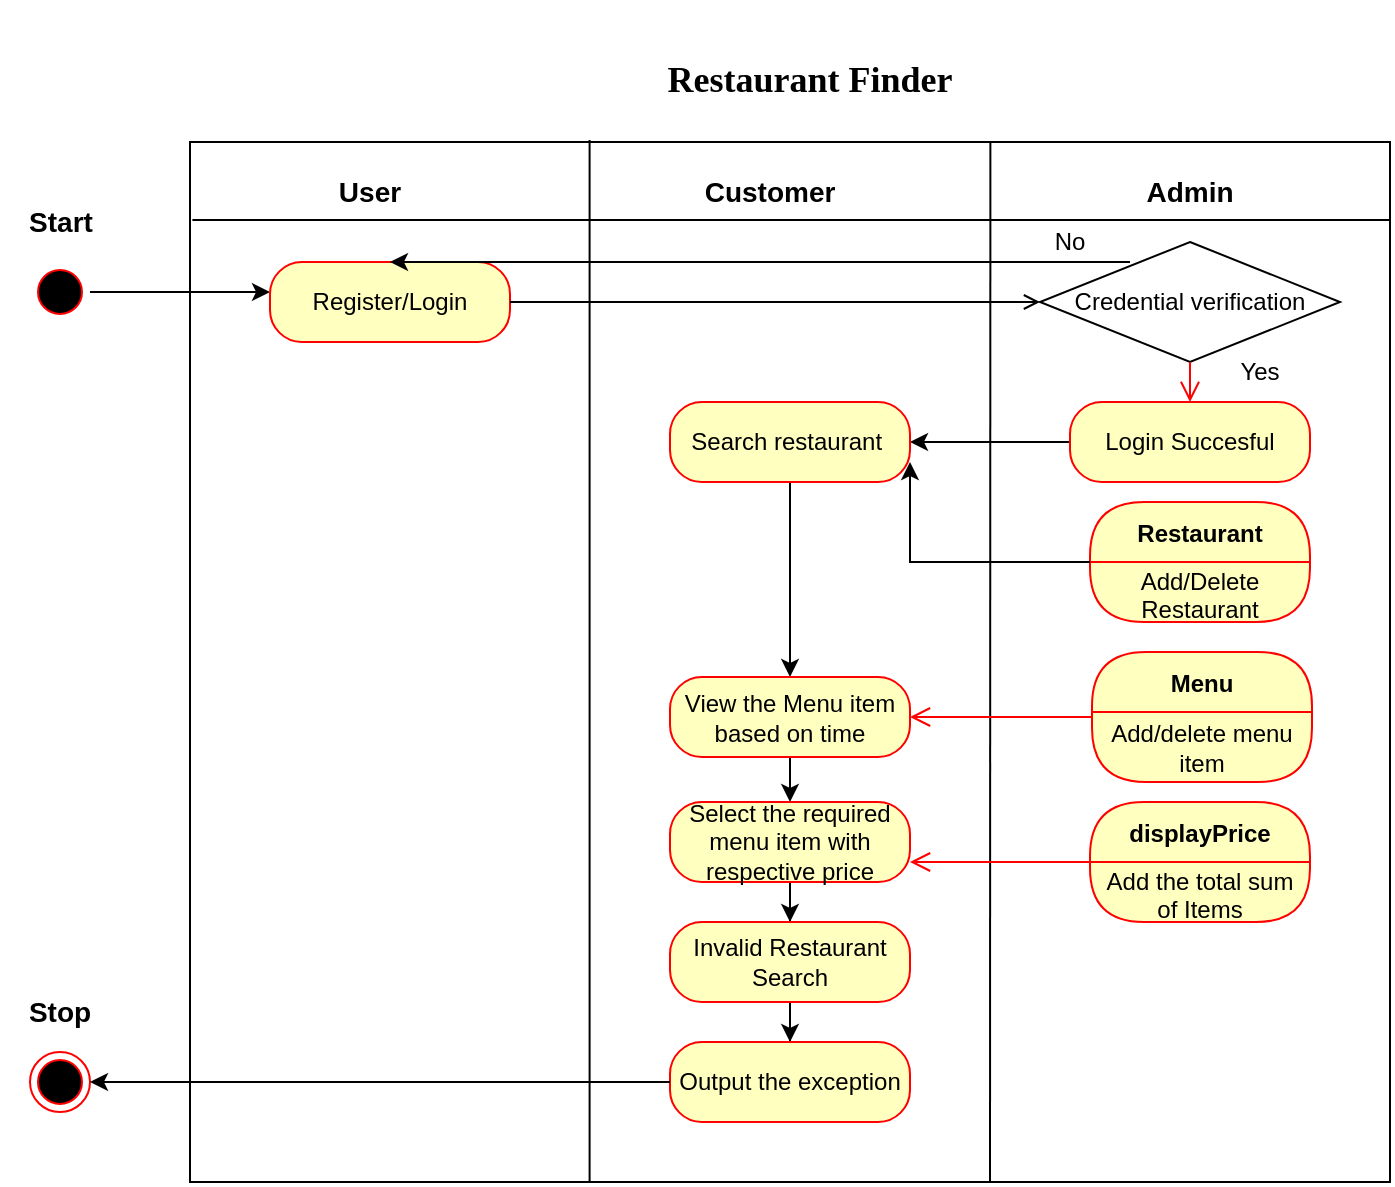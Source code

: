 <mxfile version="15.7.2" type="github">
  <diagram id="BaHrNxYRPVGOxOnhdPIV" name="Page-1">
    <mxGraphModel dx="868" dy="450" grid="1" gridSize="10" guides="1" tooltips="1" connect="1" arrows="1" fold="1" page="1" pageScale="1" pageWidth="850" pageHeight="1100" math="0" shadow="0">
      <root>
        <mxCell id="0" />
        <mxCell id="1" parent="0" />
        <mxCell id="sA6cSm8eI7CGQmD-1CtN-15" value="" style="rounded=0;whiteSpace=wrap;html=1;" vertex="1" parent="1">
          <mxGeometry x="120" y="320" width="600" height="520" as="geometry" />
        </mxCell>
        <mxCell id="sA6cSm8eI7CGQmD-1CtN-18" value="" style="endArrow=none;html=1;rounded=0;exitX=0.002;exitY=0.075;exitDx=0;exitDy=0;exitPerimeter=0;" edge="1" parent="1" source="sA6cSm8eI7CGQmD-1CtN-15">
          <mxGeometry width="50" height="50" relative="1" as="geometry">
            <mxPoint x="400" y="480" as="sourcePoint" />
            <mxPoint x="720" y="359" as="targetPoint" />
          </mxGeometry>
        </mxCell>
        <mxCell id="sA6cSm8eI7CGQmD-1CtN-20" value="" style="endArrow=none;html=1;rounded=0;entryX=0.667;entryY=0;entryDx=0;entryDy=0;entryPerimeter=0;" edge="1" parent="1" target="sA6cSm8eI7CGQmD-1CtN-15">
          <mxGeometry width="50" height="50" relative="1" as="geometry">
            <mxPoint x="520" y="840" as="sourcePoint" />
            <mxPoint x="470" y="450" as="targetPoint" />
          </mxGeometry>
        </mxCell>
        <mxCell id="sA6cSm8eI7CGQmD-1CtN-21" value="" style="endArrow=none;html=1;rounded=0;entryX=0.333;entryY=-0.002;entryDx=0;entryDy=0;entryPerimeter=0;exitX=0.333;exitY=1;exitDx=0;exitDy=0;exitPerimeter=0;" edge="1" parent="1" source="sA6cSm8eI7CGQmD-1CtN-15" target="sA6cSm8eI7CGQmD-1CtN-15">
          <mxGeometry width="50" height="50" relative="1" as="geometry">
            <mxPoint x="320" y="810" as="sourcePoint" />
            <mxPoint x="350" y="310" as="targetPoint" />
          </mxGeometry>
        </mxCell>
        <mxCell id="sA6cSm8eI7CGQmD-1CtN-22" value="&lt;font style=&quot;font-size: 14px&quot;&gt;&lt;b&gt;User&lt;/b&gt;&lt;/font&gt;" style="text;html=1;strokeColor=none;fillColor=none;align=center;verticalAlign=middle;whiteSpace=wrap;rounded=0;" vertex="1" parent="1">
          <mxGeometry x="180" y="330" width="60" height="30" as="geometry" />
        </mxCell>
        <mxCell id="sA6cSm8eI7CGQmD-1CtN-23" value="&lt;b&gt;&lt;font style=&quot;font-size: 14px&quot;&gt;Customer&lt;/font&gt;&lt;/b&gt;" style="text;html=1;strokeColor=none;fillColor=none;align=center;verticalAlign=middle;whiteSpace=wrap;rounded=0;" vertex="1" parent="1">
          <mxGeometry x="380" y="330" width="60" height="30" as="geometry" />
        </mxCell>
        <mxCell id="sA6cSm8eI7CGQmD-1CtN-25" value="&lt;b&gt;&lt;font style=&quot;font-size: 14px&quot;&gt;Admin&lt;/font&gt;&lt;/b&gt;" style="text;html=1;strokeColor=none;fillColor=none;align=center;verticalAlign=middle;whiteSpace=wrap;rounded=0;" vertex="1" parent="1">
          <mxGeometry x="590" y="330" width="60" height="30" as="geometry" />
        </mxCell>
        <mxCell id="sA6cSm8eI7CGQmD-1CtN-28" value="" style="ellipse;html=1;shape=startState;fillColor=#000000;strokeColor=#ff0000;" vertex="1" parent="1">
          <mxGeometry x="40" y="380" width="30" height="30" as="geometry" />
        </mxCell>
        <mxCell id="sA6cSm8eI7CGQmD-1CtN-44" value="" style="endArrow=classic;html=1;rounded=0;exitX=1;exitY=0.5;exitDx=0;exitDy=0;entryX=0;entryY=0.5;entryDx=0;entryDy=0;" edge="1" parent="1" source="sA6cSm8eI7CGQmD-1CtN-28">
          <mxGeometry width="50" height="50" relative="1" as="geometry">
            <mxPoint x="400" y="600" as="sourcePoint" />
            <mxPoint x="160" y="395" as="targetPoint" />
          </mxGeometry>
        </mxCell>
        <mxCell id="sA6cSm8eI7CGQmD-1CtN-45" value="&lt;font style=&quot;font-size: 14px&quot;&gt;&lt;b&gt;Start&lt;/b&gt;&lt;/font&gt;" style="text;html=1;align=center;verticalAlign=middle;resizable=0;points=[];autosize=1;strokeColor=none;fillColor=none;" vertex="1" parent="1">
          <mxGeometry x="30" y="350" width="50" height="20" as="geometry" />
        </mxCell>
        <mxCell id="sA6cSm8eI7CGQmD-1CtN-53" value="Register/Login" style="rounded=1;whiteSpace=wrap;html=1;arcSize=40;fontColor=#000000;fillColor=#ffffc0;strokeColor=#ff0000;" vertex="1" parent="1">
          <mxGeometry x="160" y="380" width="120" height="40" as="geometry" />
        </mxCell>
        <mxCell id="sA6cSm8eI7CGQmD-1CtN-60" value="Credential verification" style="rhombus;whiteSpace=wrap;html=1;" vertex="1" parent="1">
          <mxGeometry x="545" y="370" width="150" height="60" as="geometry" />
        </mxCell>
        <mxCell id="sA6cSm8eI7CGQmD-1CtN-61" value="" style="endArrow=open;html=1;rounded=0;align=center;verticalAlign=top;endFill=0;labelBackgroundColor=none;entryX=0;entryY=0.5;entryDx=0;entryDy=0;exitX=1;exitY=0.5;exitDx=0;exitDy=0;" edge="1" parent="1" source="sA6cSm8eI7CGQmD-1CtN-53" target="sA6cSm8eI7CGQmD-1CtN-60">
          <mxGeometry relative="1" as="geometry">
            <mxPoint x="370" y="540" as="sourcePoint" />
            <mxPoint x="530" y="540" as="targetPoint" />
          </mxGeometry>
        </mxCell>
        <mxCell id="sA6cSm8eI7CGQmD-1CtN-64" value="" style="endArrow=classic;html=1;rounded=0;entryX=0.5;entryY=0;entryDx=0;entryDy=0;" edge="1" parent="1" target="sA6cSm8eI7CGQmD-1CtN-53">
          <mxGeometry width="50" height="50" relative="1" as="geometry">
            <mxPoint x="590" y="380" as="sourcePoint" />
            <mxPoint x="470" y="510" as="targetPoint" />
          </mxGeometry>
        </mxCell>
        <mxCell id="sA6cSm8eI7CGQmD-1CtN-69" value="" style="edgeStyle=orthogonalEdgeStyle;html=1;verticalAlign=bottom;endArrow=open;endSize=8;strokeColor=#ff0000;rounded=0;exitX=0.5;exitY=1;exitDx=0;exitDy=0;entryX=0.5;entryY=0;entryDx=0;entryDy=0;" edge="1" source="sA6cSm8eI7CGQmD-1CtN-60" parent="1" target="sA6cSm8eI7CGQmD-1CtN-70">
          <mxGeometry relative="1" as="geometry">
            <mxPoint x="450" y="590" as="targetPoint" />
            <mxPoint x="450" y="530" as="sourcePoint" />
            <Array as="points">
              <mxPoint x="620" y="440" />
              <mxPoint x="620" y="440" />
            </Array>
          </mxGeometry>
        </mxCell>
        <mxCell id="sA6cSm8eI7CGQmD-1CtN-75" value="" style="edgeStyle=orthogonalEdgeStyle;rounded=0;orthogonalLoop=1;jettySize=auto;html=1;" edge="1" parent="1" source="sA6cSm8eI7CGQmD-1CtN-70" target="sA6cSm8eI7CGQmD-1CtN-74">
          <mxGeometry relative="1" as="geometry" />
        </mxCell>
        <mxCell id="sA6cSm8eI7CGQmD-1CtN-70" value="Login Succesful" style="rounded=1;whiteSpace=wrap;html=1;arcSize=40;fontColor=#000000;fillColor=#ffffc0;strokeColor=#ff0000;" vertex="1" parent="1">
          <mxGeometry x="560" y="450" width="120" height="40" as="geometry" />
        </mxCell>
        <mxCell id="sA6cSm8eI7CGQmD-1CtN-72" value="Yes" style="text;html=1;strokeColor=none;fillColor=none;align=center;verticalAlign=middle;whiteSpace=wrap;rounded=0;" vertex="1" parent="1">
          <mxGeometry x="640" y="420" width="30" height="30" as="geometry" />
        </mxCell>
        <mxCell id="sA6cSm8eI7CGQmD-1CtN-73" value="No" style="text;html=1;strokeColor=none;fillColor=none;align=center;verticalAlign=middle;whiteSpace=wrap;rounded=0;" vertex="1" parent="1">
          <mxGeometry x="530" y="370" width="60" as="geometry" />
        </mxCell>
        <mxCell id="sA6cSm8eI7CGQmD-1CtN-77" value="" style="edgeStyle=orthogonalEdgeStyle;rounded=0;orthogonalLoop=1;jettySize=auto;html=1;" edge="1" parent="1" source="sA6cSm8eI7CGQmD-1CtN-74" target="sA6cSm8eI7CGQmD-1CtN-76">
          <mxGeometry relative="1" as="geometry" />
        </mxCell>
        <mxCell id="sA6cSm8eI7CGQmD-1CtN-74" value="Search restaurant&amp;nbsp;" style="rounded=1;whiteSpace=wrap;html=1;arcSize=40;fontColor=#000000;fillColor=#ffffc0;strokeColor=#ff0000;" vertex="1" parent="1">
          <mxGeometry x="360" y="450" width="120" height="40" as="geometry" />
        </mxCell>
        <mxCell id="sA6cSm8eI7CGQmD-1CtN-87" value="" style="edgeStyle=orthogonalEdgeStyle;rounded=0;orthogonalLoop=1;jettySize=auto;html=1;" edge="1" parent="1" source="sA6cSm8eI7CGQmD-1CtN-76" target="sA6cSm8eI7CGQmD-1CtN-86">
          <mxGeometry relative="1" as="geometry" />
        </mxCell>
        <mxCell id="sA6cSm8eI7CGQmD-1CtN-76" value="View the Menu item based on time" style="rounded=1;whiteSpace=wrap;html=1;arcSize=40;fontColor=#000000;fillColor=#ffffc0;strokeColor=#ff0000;" vertex="1" parent="1">
          <mxGeometry x="360" y="587.5" width="120" height="40" as="geometry" />
        </mxCell>
        <mxCell id="sA6cSm8eI7CGQmD-1CtN-78" value="Restaurant" style="swimlane;fontStyle=1;align=center;verticalAlign=middle;childLayout=stackLayout;horizontal=1;startSize=30;horizontalStack=0;resizeParent=0;resizeLast=1;container=0;fontColor=#000000;collapsible=0;rounded=1;arcSize=30;strokeColor=#ff0000;fillColor=#ffffc0;swimlaneFillColor=#ffffc0;dropTarget=0;" vertex="1" parent="1">
          <mxGeometry x="570" y="500" width="110" height="60" as="geometry" />
        </mxCell>
        <mxCell id="sA6cSm8eI7CGQmD-1CtN-79" value="Add/Delete Restaurant" style="text;html=1;strokeColor=none;fillColor=none;align=center;verticalAlign=middle;spacingLeft=4;spacingRight=4;whiteSpace=wrap;overflow=hidden;rotatable=0;fontColor=#000000;" vertex="1" parent="sA6cSm8eI7CGQmD-1CtN-78">
          <mxGeometry y="30" width="110" height="30" as="geometry" />
        </mxCell>
        <mxCell id="sA6cSm8eI7CGQmD-1CtN-81" value="Menu" style="swimlane;fontStyle=1;align=center;verticalAlign=middle;childLayout=stackLayout;horizontal=1;startSize=30;horizontalStack=0;resizeParent=0;resizeLast=1;container=0;fontColor=#000000;collapsible=0;rounded=1;arcSize=30;strokeColor=#ff0000;fillColor=#ffffc0;swimlaneFillColor=#ffffc0;dropTarget=0;" vertex="1" parent="1">
          <mxGeometry x="571" y="575" width="110" height="65" as="geometry" />
        </mxCell>
        <mxCell id="sA6cSm8eI7CGQmD-1CtN-82" value="Add/delete menu item&lt;br&gt;" style="text;html=1;strokeColor=none;fillColor=none;align=center;verticalAlign=middle;spacingLeft=4;spacingRight=4;whiteSpace=wrap;overflow=hidden;rotatable=0;fontColor=#000000;" vertex="1" parent="sA6cSm8eI7CGQmD-1CtN-81">
          <mxGeometry y="30" width="110" height="35" as="geometry" />
        </mxCell>
        <mxCell id="sA6cSm8eI7CGQmD-1CtN-83" value="" style="edgeStyle=orthogonalEdgeStyle;html=1;verticalAlign=bottom;endArrow=open;endSize=8;strokeColor=#ff0000;rounded=0;entryX=1;entryY=0.5;entryDx=0;entryDy=0;" edge="1" source="sA6cSm8eI7CGQmD-1CtN-81" parent="1" target="sA6cSm8eI7CGQmD-1CtN-76">
          <mxGeometry relative="1" as="geometry">
            <mxPoint x="490" y="590" as="targetPoint" />
          </mxGeometry>
        </mxCell>
        <mxCell id="sA6cSm8eI7CGQmD-1CtN-85" style="edgeStyle=orthogonalEdgeStyle;rounded=0;orthogonalLoop=1;jettySize=auto;html=1;exitX=0;exitY=0;exitDx=0;exitDy=0;entryX=1;entryY=0.75;entryDx=0;entryDy=0;" edge="1" parent="1" source="sA6cSm8eI7CGQmD-1CtN-79" target="sA6cSm8eI7CGQmD-1CtN-74">
          <mxGeometry relative="1" as="geometry">
            <Array as="points">
              <mxPoint x="480" y="530" />
            </Array>
          </mxGeometry>
        </mxCell>
        <mxCell id="sA6cSm8eI7CGQmD-1CtN-93" value="" style="edgeStyle=orthogonalEdgeStyle;rounded=0;orthogonalLoop=1;jettySize=auto;html=1;" edge="1" parent="1" source="sA6cSm8eI7CGQmD-1CtN-86" target="sA6cSm8eI7CGQmD-1CtN-92">
          <mxGeometry relative="1" as="geometry" />
        </mxCell>
        <mxCell id="sA6cSm8eI7CGQmD-1CtN-86" value="Select the required menu item with respective price" style="rounded=1;whiteSpace=wrap;html=1;arcSize=40;fontColor=#000000;fillColor=#ffffc0;strokeColor=#ff0000;" vertex="1" parent="1">
          <mxGeometry x="360" y="650" width="120" height="40" as="geometry" />
        </mxCell>
        <mxCell id="sA6cSm8eI7CGQmD-1CtN-88" value="displayPrice" style="swimlane;fontStyle=1;align=center;verticalAlign=middle;childLayout=stackLayout;horizontal=1;startSize=30;horizontalStack=0;resizeParent=0;resizeLast=1;container=0;fontColor=#000000;collapsible=0;rounded=1;arcSize=30;strokeColor=#ff0000;fillColor=#ffffc0;swimlaneFillColor=#ffffc0;dropTarget=0;" vertex="1" parent="1">
          <mxGeometry x="570" y="650" width="110" height="60" as="geometry" />
        </mxCell>
        <mxCell id="sA6cSm8eI7CGQmD-1CtN-89" value="Add the total sum of Items" style="text;html=1;strokeColor=none;fillColor=none;align=center;verticalAlign=middle;spacingLeft=4;spacingRight=4;whiteSpace=wrap;overflow=hidden;rotatable=0;fontColor=#000000;" vertex="1" parent="sA6cSm8eI7CGQmD-1CtN-88">
          <mxGeometry y="30" width="110" height="30" as="geometry" />
        </mxCell>
        <mxCell id="sA6cSm8eI7CGQmD-1CtN-90" value="" style="edgeStyle=orthogonalEdgeStyle;html=1;verticalAlign=bottom;endArrow=open;endSize=8;strokeColor=#ff0000;rounded=0;entryX=1;entryY=0.75;entryDx=0;entryDy=0;" edge="1" source="sA6cSm8eI7CGQmD-1CtN-88" parent="1" target="sA6cSm8eI7CGQmD-1CtN-86">
          <mxGeometry relative="1" as="geometry">
            <mxPoint x="650" y="790" as="targetPoint" />
          </mxGeometry>
        </mxCell>
        <mxCell id="sA6cSm8eI7CGQmD-1CtN-95" value="" style="edgeStyle=orthogonalEdgeStyle;rounded=0;orthogonalLoop=1;jettySize=auto;html=1;" edge="1" parent="1" source="sA6cSm8eI7CGQmD-1CtN-92" target="sA6cSm8eI7CGQmD-1CtN-94">
          <mxGeometry relative="1" as="geometry" />
        </mxCell>
        <mxCell id="sA6cSm8eI7CGQmD-1CtN-92" value="Invalid Restaurant Search" style="rounded=1;whiteSpace=wrap;html=1;arcSize=40;fontColor=#000000;fillColor=#ffffc0;strokeColor=#ff0000;" vertex="1" parent="1">
          <mxGeometry x="360" y="710" width="120" height="40" as="geometry" />
        </mxCell>
        <mxCell id="sA6cSm8eI7CGQmD-1CtN-94" value="Output the exception" style="rounded=1;whiteSpace=wrap;html=1;arcSize=40;fontColor=#000000;fillColor=#ffffc0;strokeColor=#ff0000;" vertex="1" parent="1">
          <mxGeometry x="360" y="770" width="120" height="40" as="geometry" />
        </mxCell>
        <mxCell id="sA6cSm8eI7CGQmD-1CtN-99" value="" style="ellipse;html=1;shape=endState;fillColor=#000000;strokeColor=#ff0000;" vertex="1" parent="1">
          <mxGeometry x="40" y="775" width="30" height="30" as="geometry" />
        </mxCell>
        <mxCell id="sA6cSm8eI7CGQmD-1CtN-100" value="" style="endArrow=classic;html=1;rounded=0;exitX=0;exitY=0.5;exitDx=0;exitDy=0;entryX=1;entryY=0.5;entryDx=0;entryDy=0;" edge="1" parent="1" source="sA6cSm8eI7CGQmD-1CtN-94" target="sA6cSm8eI7CGQmD-1CtN-99">
          <mxGeometry width="50" height="50" relative="1" as="geometry">
            <mxPoint x="420" y="720" as="sourcePoint" />
            <mxPoint x="470" y="670" as="targetPoint" />
          </mxGeometry>
        </mxCell>
        <mxCell id="sA6cSm8eI7CGQmD-1CtN-102" value="&lt;font style=&quot;font-size: 14px&quot;&gt;&lt;b&gt;Stop&lt;/b&gt;&lt;/font&gt;" style="text;html=1;strokeColor=none;fillColor=none;align=center;verticalAlign=middle;whiteSpace=wrap;rounded=0;" vertex="1" parent="1">
          <mxGeometry x="25" y="740" width="60" height="30" as="geometry" />
        </mxCell>
        <mxCell id="sA6cSm8eI7CGQmD-1CtN-103" value="&lt;h1&gt;&lt;font style=&quot;font-size: 18px&quot; face=&quot;Times New Roman&quot;&gt;Restaurant Finder&lt;/font&gt;&lt;/h1&gt;" style="text;html=1;strokeColor=none;fillColor=none;align=center;verticalAlign=middle;whiteSpace=wrap;rounded=0;fontSize=14;" vertex="1" parent="1">
          <mxGeometry x="330" y="270" width="200" height="30" as="geometry" />
        </mxCell>
      </root>
    </mxGraphModel>
  </diagram>
</mxfile>
